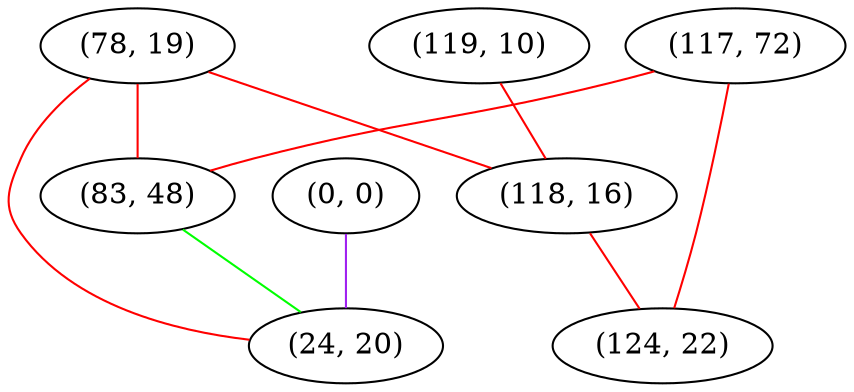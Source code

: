 graph "" {
"(0, 0)";
"(119, 10)";
"(78, 19)";
"(118, 16)";
"(117, 72)";
"(124, 22)";
"(83, 48)";
"(24, 20)";
"(0, 0)" -- "(24, 20)"  [color=purple, key=0, weight=4];
"(119, 10)" -- "(118, 16)"  [color=red, key=0, weight=1];
"(78, 19)" -- "(83, 48)"  [color=red, key=0, weight=1];
"(78, 19)" -- "(118, 16)"  [color=red, key=0, weight=1];
"(78, 19)" -- "(24, 20)"  [color=red, key=0, weight=1];
"(118, 16)" -- "(124, 22)"  [color=red, key=0, weight=1];
"(117, 72)" -- "(83, 48)"  [color=red, key=0, weight=1];
"(117, 72)" -- "(124, 22)"  [color=red, key=0, weight=1];
"(83, 48)" -- "(24, 20)"  [color=green, key=0, weight=2];
}
